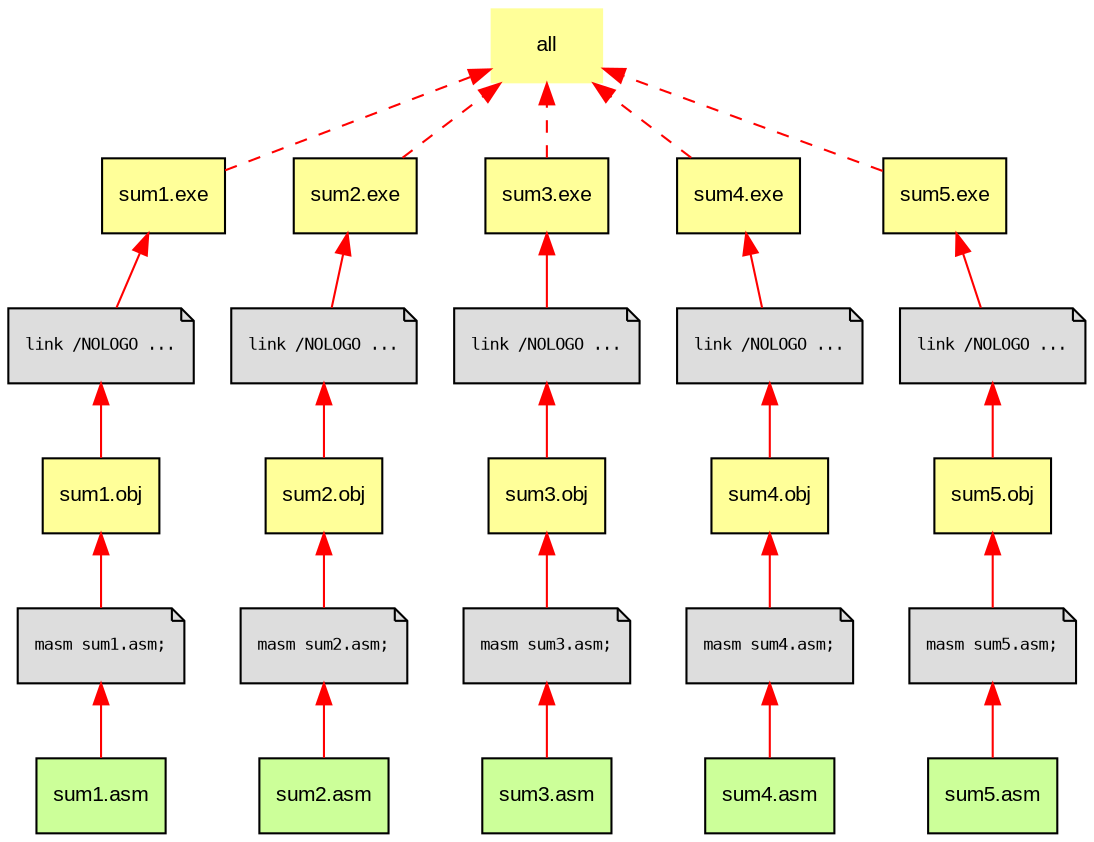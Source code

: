 digraph all {
	graph [rankdir=BT, ratio=auto];
	node [label="\N", fillcolor="#ffff99", fontname=Arial, fontsize=10, shape=box, style=filled];
	edge [color=red];
	all [label=all, shape=plaintext];
	node1 [label="sum1.exe"];
	node2 [label="link /NOLOGO ...\l", fillcolor="#dddddd", fontname=Monospace, fontsize=8, shape=note];
	node3 [label="sum1.obj"];
	node4 [label="masm sum1.asm;\l", fillcolor="#dddddd", fontname=Monospace, fontsize=8, shape=note];
	node5 [label="sum1.asm", fillcolor="#ccff99", URL=sum1_asm];
	node6 [label="sum2.exe"];
	node7 [label="link /NOLOGO ...\l", fillcolor="#dddddd", fontname=Monospace, fontsize=8, shape=note];
	node8 [label="sum2.obj"];
	node9 [label="masm sum2.asm;\l", fillcolor="#dddddd", fontname=Monospace, fontsize=8, shape=note];
	node10 [label="sum2.asm", fillcolor="#ccff99", URL=sum2_asm];
	node11 [label="sum3.exe"];
	node12 [label="link /NOLOGO ...\l", fillcolor="#dddddd", fontname=Monospace, fontsize=8, shape=note];
	node13 [label="sum3.obj"];
	node14 [label="masm sum3.asm;\l", fillcolor="#dddddd", fontname=Monospace, fontsize=8, shape=note];
	node15 [label="sum3.asm", fillcolor="#ccff99", URL=sum3_asm];
	node16 [label="sum4.exe"];
	node17 [label="link /NOLOGO ...\l", fillcolor="#dddddd", fontname=Monospace, fontsize=8, shape=note];
	node18 [label="sum4.obj"];
	node19 [label="masm sum4.asm;\l", fillcolor="#dddddd", fontname=Monospace, fontsize=8, shape=note];
	node20 [label="sum4.asm", fillcolor="#ccff99", URL=sum4_asm];
	node21 [label="sum5.exe"];
	node22 [label="link /NOLOGO ...\l", fillcolor="#dddddd", fontname=Monospace, fontsize=8, shape=note];
	node23 [label="sum5.obj"];
	node24 [label="masm sum5.asm;\l", fillcolor="#dddddd", fontname=Monospace, fontsize=8, shape=note];
	node25 [label="sum5.asm", fillcolor="#ccff99", URL=sum5_asm];
	node2 -> node1;
	node4 -> node3;
	node7 -> node6;
	node9 -> node8;
	node12 -> node11;
	node14 -> node13;
	node17 -> node16;
	node19 -> node18;
	node22 -> node21;
	node24 -> node23;
	node5 -> node4;
	node1 -> all [style=dashed];
	node3 -> node2;
	node10 -> node9;
	node6 -> all [style=dashed];
	node8 -> node7;
	node15 -> node14;
	node11 -> all [style=dashed];
	node13 -> node12;
	node20 -> node19;
	node16 -> all [style=dashed];
	node18 -> node17;
	node25 -> node24;
	node21 -> all [style=dashed];
	node23 -> node22;
}
